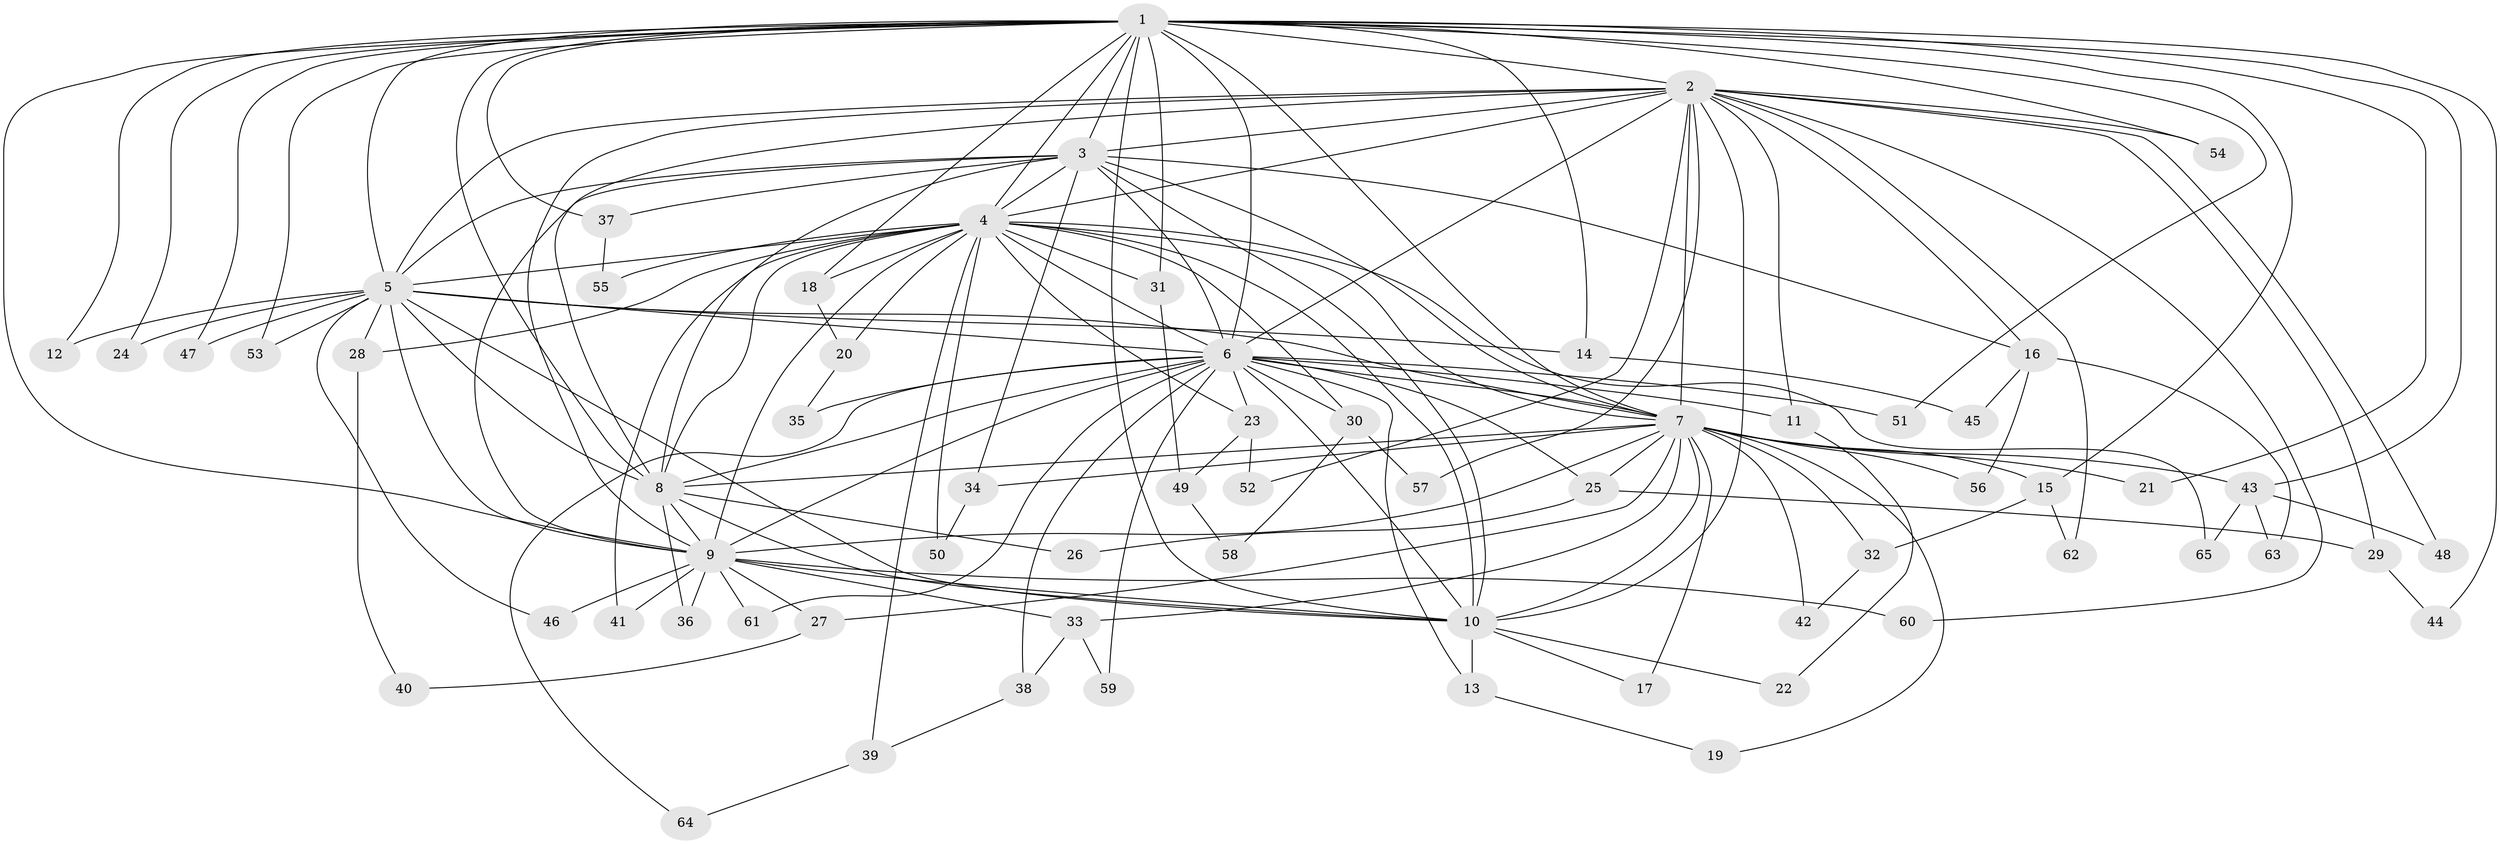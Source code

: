 // coarse degree distribution, {15: 0.02127659574468085, 14: 0.02127659574468085, 11: 0.02127659574468085, 17: 0.0425531914893617, 8: 0.02127659574468085, 20: 0.02127659574468085, 10: 0.02127659574468085, 3: 0.23404255319148937, 4: 0.10638297872340426, 5: 0.06382978723404255, 2: 0.425531914893617}
// Generated by graph-tools (version 1.1) at 2025/49/03/04/25 22:49:45]
// undirected, 65 vertices, 155 edges
graph export_dot {
  node [color=gray90,style=filled];
  1;
  2;
  3;
  4;
  5;
  6;
  7;
  8;
  9;
  10;
  11;
  12;
  13;
  14;
  15;
  16;
  17;
  18;
  19;
  20;
  21;
  22;
  23;
  24;
  25;
  26;
  27;
  28;
  29;
  30;
  31;
  32;
  33;
  34;
  35;
  36;
  37;
  38;
  39;
  40;
  41;
  42;
  43;
  44;
  45;
  46;
  47;
  48;
  49;
  50;
  51;
  52;
  53;
  54;
  55;
  56;
  57;
  58;
  59;
  60;
  61;
  62;
  63;
  64;
  65;
  1 -- 2;
  1 -- 3;
  1 -- 4;
  1 -- 5;
  1 -- 6;
  1 -- 7;
  1 -- 8;
  1 -- 9;
  1 -- 10;
  1 -- 12;
  1 -- 14;
  1 -- 15;
  1 -- 18;
  1 -- 21;
  1 -- 24;
  1 -- 31;
  1 -- 37;
  1 -- 43;
  1 -- 44;
  1 -- 47;
  1 -- 51;
  1 -- 53;
  1 -- 54;
  2 -- 3;
  2 -- 4;
  2 -- 5;
  2 -- 6;
  2 -- 7;
  2 -- 8;
  2 -- 9;
  2 -- 10;
  2 -- 11;
  2 -- 16;
  2 -- 29;
  2 -- 48;
  2 -- 52;
  2 -- 54;
  2 -- 57;
  2 -- 60;
  2 -- 62;
  3 -- 4;
  3 -- 5;
  3 -- 6;
  3 -- 7;
  3 -- 8;
  3 -- 9;
  3 -- 10;
  3 -- 16;
  3 -- 34;
  3 -- 37;
  4 -- 5;
  4 -- 6;
  4 -- 7;
  4 -- 8;
  4 -- 9;
  4 -- 10;
  4 -- 18;
  4 -- 20;
  4 -- 23;
  4 -- 28;
  4 -- 30;
  4 -- 31;
  4 -- 39;
  4 -- 41;
  4 -- 50;
  4 -- 55;
  4 -- 65;
  5 -- 6;
  5 -- 7;
  5 -- 8;
  5 -- 9;
  5 -- 10;
  5 -- 12;
  5 -- 14;
  5 -- 24;
  5 -- 28;
  5 -- 46;
  5 -- 47;
  5 -- 53;
  6 -- 7;
  6 -- 8;
  6 -- 9;
  6 -- 10;
  6 -- 11;
  6 -- 13;
  6 -- 23;
  6 -- 25;
  6 -- 30;
  6 -- 35;
  6 -- 38;
  6 -- 51;
  6 -- 59;
  6 -- 61;
  6 -- 64;
  7 -- 8;
  7 -- 9;
  7 -- 10;
  7 -- 15;
  7 -- 17;
  7 -- 19;
  7 -- 21;
  7 -- 25;
  7 -- 27;
  7 -- 32;
  7 -- 33;
  7 -- 34;
  7 -- 42;
  7 -- 43;
  7 -- 56;
  8 -- 9;
  8 -- 10;
  8 -- 26;
  8 -- 36;
  9 -- 10;
  9 -- 27;
  9 -- 33;
  9 -- 36;
  9 -- 41;
  9 -- 46;
  9 -- 60;
  9 -- 61;
  10 -- 13;
  10 -- 17;
  10 -- 22;
  11 -- 22;
  13 -- 19;
  14 -- 45;
  15 -- 32;
  15 -- 62;
  16 -- 45;
  16 -- 56;
  16 -- 63;
  18 -- 20;
  20 -- 35;
  23 -- 49;
  23 -- 52;
  25 -- 26;
  25 -- 29;
  27 -- 40;
  28 -- 40;
  29 -- 44;
  30 -- 57;
  30 -- 58;
  31 -- 49;
  32 -- 42;
  33 -- 38;
  33 -- 59;
  34 -- 50;
  37 -- 55;
  38 -- 39;
  39 -- 64;
  43 -- 48;
  43 -- 63;
  43 -- 65;
  49 -- 58;
}
